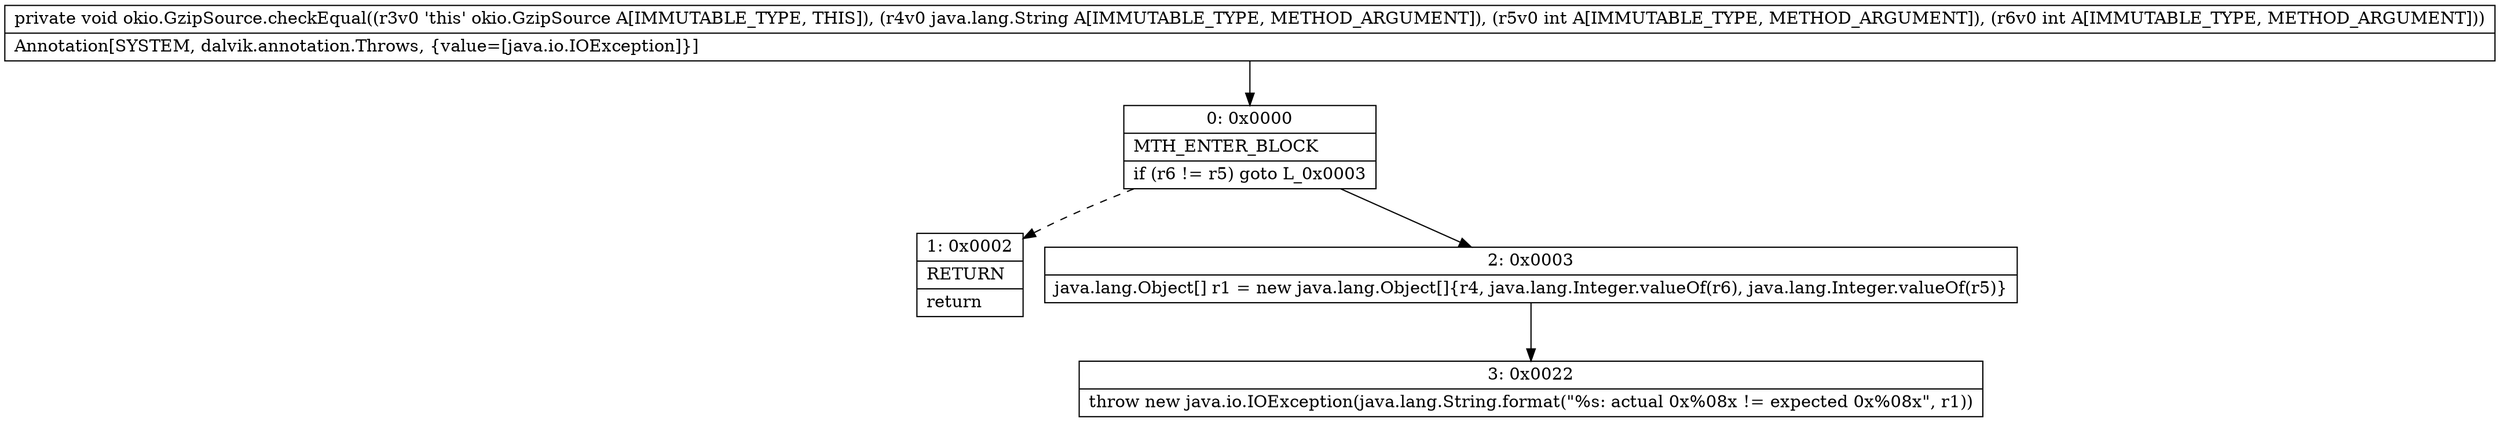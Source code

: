digraph "CFG forokio.GzipSource.checkEqual(Ljava\/lang\/String;II)V" {
Node_0 [shape=record,label="{0\:\ 0x0000|MTH_ENTER_BLOCK\l|if (r6 != r5) goto L_0x0003\l}"];
Node_1 [shape=record,label="{1\:\ 0x0002|RETURN\l|return\l}"];
Node_2 [shape=record,label="{2\:\ 0x0003|java.lang.Object[] r1 = new java.lang.Object[]\{r4, java.lang.Integer.valueOf(r6), java.lang.Integer.valueOf(r5)\}\l}"];
Node_3 [shape=record,label="{3\:\ 0x0022|throw new java.io.IOException(java.lang.String.format(\"%s: actual 0x%08x != expected 0x%08x\", r1))\l}"];
MethodNode[shape=record,label="{private void okio.GzipSource.checkEqual((r3v0 'this' okio.GzipSource A[IMMUTABLE_TYPE, THIS]), (r4v0 java.lang.String A[IMMUTABLE_TYPE, METHOD_ARGUMENT]), (r5v0 int A[IMMUTABLE_TYPE, METHOD_ARGUMENT]), (r6v0 int A[IMMUTABLE_TYPE, METHOD_ARGUMENT]))  | Annotation[SYSTEM, dalvik.annotation.Throws, \{value=[java.io.IOException]\}]\l}"];
MethodNode -> Node_0;
Node_0 -> Node_1[style=dashed];
Node_0 -> Node_2;
Node_2 -> Node_3;
}

